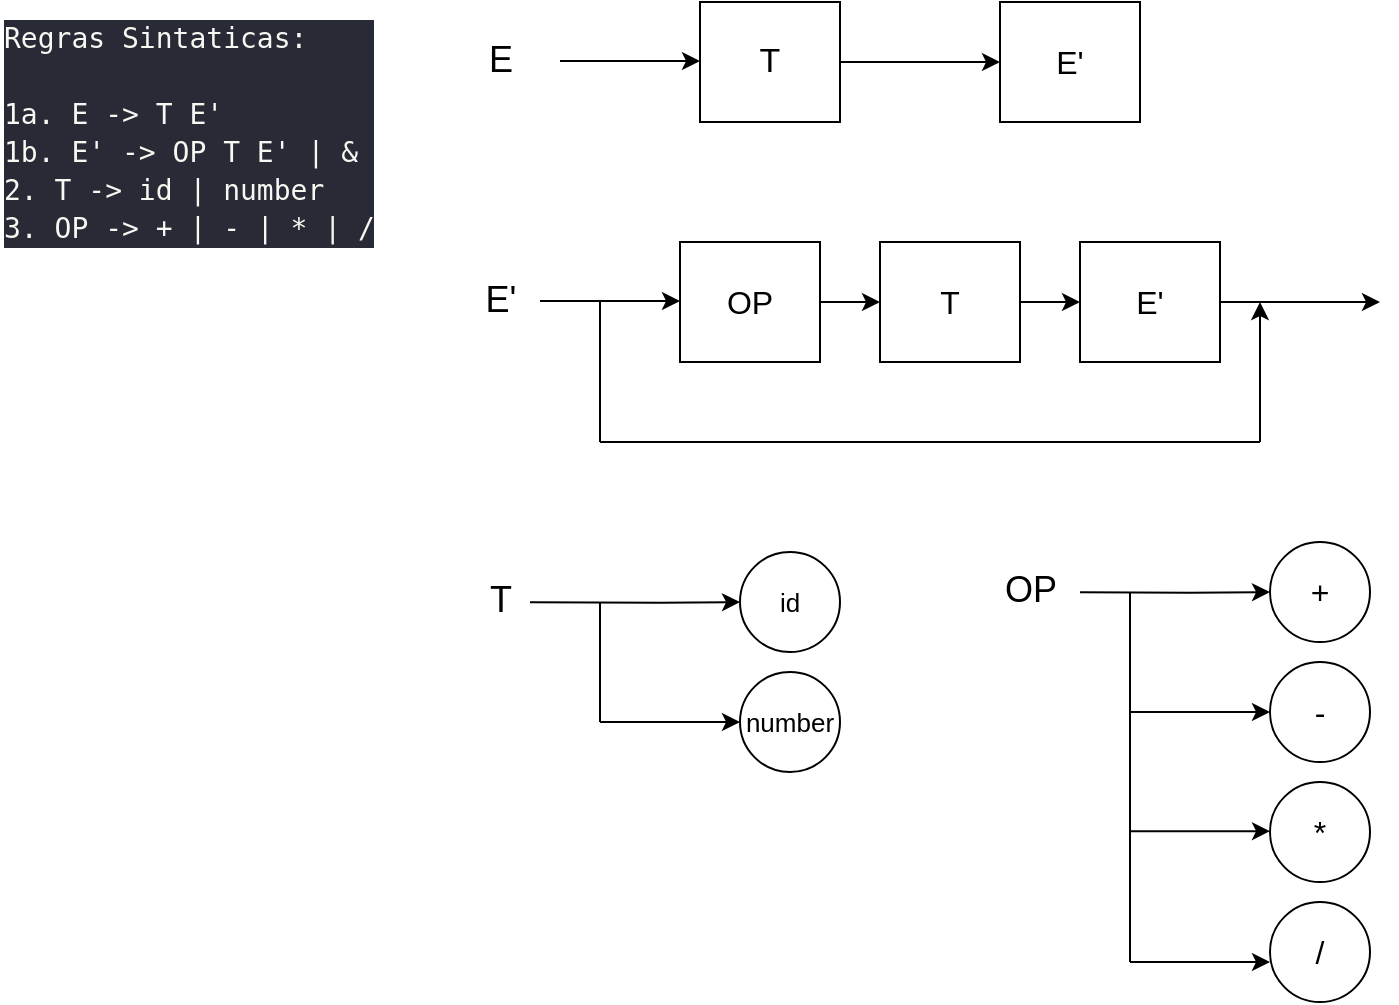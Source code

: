<mxfile version="21.7.5" type="device">
  <diagram name="Page-1" id="C3P9w4WGBIDJ-o42MPhu">
    <mxGraphModel dx="1114" dy="690" grid="1" gridSize="10" guides="1" tooltips="1" connect="1" arrows="1" fold="1" page="1" pageScale="1" pageWidth="850" pageHeight="1100" math="0" shadow="0">
      <root>
        <mxCell id="0" />
        <mxCell id="1" parent="0" />
        <mxCell id="IVfBlr3fboWIBn2xAxWA-4" value="" style="edgeStyle=orthogonalEdgeStyle;rounded=0;orthogonalLoop=1;jettySize=auto;html=1;" edge="1" parent="1" source="IVfBlr3fboWIBn2xAxWA-1" target="IVfBlr3fboWIBn2xAxWA-3">
          <mxGeometry relative="1" as="geometry" />
        </mxCell>
        <mxCell id="IVfBlr3fboWIBn2xAxWA-1" value="&lt;font style=&quot;font-size: 17px;&quot;&gt;T&lt;/font&gt;" style="rounded=0;whiteSpace=wrap;html=1;" vertex="1" parent="1">
          <mxGeometry x="360" y="10" width="70" height="60" as="geometry" />
        </mxCell>
        <mxCell id="IVfBlr3fboWIBn2xAxWA-2" value="" style="endArrow=classic;html=1;rounded=0;" edge="1" parent="1">
          <mxGeometry width="50" height="50" relative="1" as="geometry">
            <mxPoint x="290" y="39.5" as="sourcePoint" />
            <mxPoint x="360" y="39.5" as="targetPoint" />
          </mxGeometry>
        </mxCell>
        <mxCell id="IVfBlr3fboWIBn2xAxWA-3" value="&lt;font style=&quot;font-size: 16px;&quot;&gt;E&#39;&lt;/font&gt;" style="rounded=0;whiteSpace=wrap;html=1;" vertex="1" parent="1">
          <mxGeometry x="510" y="10" width="70" height="60" as="geometry" />
        </mxCell>
        <mxCell id="IVfBlr3fboWIBn2xAxWA-5" value="&lt;p style=&quot;line-height: 120%;&quot;&gt;&lt;font style=&quot;font-size: 18px;&quot;&gt;E&lt;/font&gt;&lt;/p&gt;" style="text;html=1;align=center;verticalAlign=middle;resizable=0;points=[];autosize=1;strokeColor=none;fillColor=none;" vertex="1" parent="1">
          <mxGeometry x="240" y="15" width="40" height="50" as="geometry" />
        </mxCell>
        <mxCell id="IVfBlr3fboWIBn2xAxWA-6" value="&lt;div style=&quot;color: rgb(248, 248, 242); background-color: rgb(40, 42, 54); font-family: &amp;quot;Fira Code&amp;quot;, &amp;quot;Droid Sans Mono&amp;quot;, &amp;quot;monospace&amp;quot;, monospace; font-size: 14px; line-height: 19px;&quot;&gt;&lt;div&gt;Regras Sintaticas:&lt;/div&gt;&lt;div&gt;&lt;br&gt;&lt;/div&gt;&lt;div&gt;1a. E -&amp;gt; T E&#39;&lt;/div&gt;&lt;div&gt;1b. E&#39; -&amp;gt; OP T E&#39; | &amp;amp;&lt;/div&gt;&lt;div&gt;2.  T -&amp;gt; id | number&lt;/div&gt;&lt;div&gt;3. OP -&amp;gt; + | - | * | /&lt;/div&gt;&lt;/div&gt;" style="text;html=1;align=left;verticalAlign=middle;resizable=0;points=[];autosize=1;strokeColor=none;fillColor=none;" vertex="1" parent="1">
          <mxGeometry x="10" y="10" width="210" height="130" as="geometry" />
        </mxCell>
        <mxCell id="IVfBlr3fboWIBn2xAxWA-7" value="" style="edgeStyle=orthogonalEdgeStyle;rounded=0;orthogonalLoop=1;jettySize=auto;html=1;" edge="1" parent="1" source="IVfBlr3fboWIBn2xAxWA-8" target="IVfBlr3fboWIBn2xAxWA-10">
          <mxGeometry relative="1" as="geometry" />
        </mxCell>
        <mxCell id="IVfBlr3fboWIBn2xAxWA-8" value="&lt;font style=&quot;font-size: 16px;&quot;&gt;OP&lt;/font&gt;" style="rounded=0;whiteSpace=wrap;html=1;" vertex="1" parent="1">
          <mxGeometry x="350" y="130" width="70" height="60" as="geometry" />
        </mxCell>
        <mxCell id="IVfBlr3fboWIBn2xAxWA-9" value="" style="endArrow=classic;html=1;rounded=0;" edge="1" parent="1">
          <mxGeometry width="50" height="50" relative="1" as="geometry">
            <mxPoint x="280" y="159.5" as="sourcePoint" />
            <mxPoint x="350" y="159.5" as="targetPoint" />
          </mxGeometry>
        </mxCell>
        <mxCell id="IVfBlr3fboWIBn2xAxWA-16" value="" style="edgeStyle=orthogonalEdgeStyle;rounded=0;orthogonalLoop=1;jettySize=auto;html=1;" edge="1" parent="1" source="IVfBlr3fboWIBn2xAxWA-10" target="IVfBlr3fboWIBn2xAxWA-15">
          <mxGeometry relative="1" as="geometry" />
        </mxCell>
        <mxCell id="IVfBlr3fboWIBn2xAxWA-10" value="&lt;font style=&quot;font-size: 16px;&quot;&gt;T&lt;/font&gt;" style="rounded=0;whiteSpace=wrap;html=1;" vertex="1" parent="1">
          <mxGeometry x="450" y="130" width="70" height="60" as="geometry" />
        </mxCell>
        <mxCell id="IVfBlr3fboWIBn2xAxWA-11" value="&lt;p style=&quot;line-height: 120%;&quot;&gt;&lt;font style=&quot;font-size: 18px;&quot;&gt;E&#39;&lt;/font&gt;&lt;/p&gt;" style="text;html=1;align=center;verticalAlign=middle;resizable=0;points=[];autosize=1;strokeColor=none;fillColor=none;" vertex="1" parent="1">
          <mxGeometry x="240" y="135" width="40" height="50" as="geometry" />
        </mxCell>
        <mxCell id="IVfBlr3fboWIBn2xAxWA-12" value="" style="endArrow=none;html=1;rounded=0;" edge="1" parent="1">
          <mxGeometry width="50" height="50" relative="1" as="geometry">
            <mxPoint x="310" y="160" as="sourcePoint" />
            <mxPoint x="310" y="230" as="targetPoint" />
          </mxGeometry>
        </mxCell>
        <mxCell id="IVfBlr3fboWIBn2xAxWA-19" value="" style="edgeStyle=orthogonalEdgeStyle;rounded=0;orthogonalLoop=1;jettySize=auto;html=1;" edge="1" parent="1" source="IVfBlr3fboWIBn2xAxWA-15">
          <mxGeometry relative="1" as="geometry">
            <mxPoint x="700" y="160" as="targetPoint" />
          </mxGeometry>
        </mxCell>
        <mxCell id="IVfBlr3fboWIBn2xAxWA-15" value="&lt;font style=&quot;font-size: 16px;&quot;&gt;E&#39;&lt;/font&gt;" style="rounded=0;whiteSpace=wrap;html=1;" vertex="1" parent="1">
          <mxGeometry x="550" y="130" width="70" height="60" as="geometry" />
        </mxCell>
        <mxCell id="IVfBlr3fboWIBn2xAxWA-17" value="" style="endArrow=none;html=1;rounded=0;" edge="1" parent="1">
          <mxGeometry width="50" height="50" relative="1" as="geometry">
            <mxPoint x="310" y="230" as="sourcePoint" />
            <mxPoint x="640" y="230" as="targetPoint" />
          </mxGeometry>
        </mxCell>
        <mxCell id="IVfBlr3fboWIBn2xAxWA-20" value="" style="endArrow=classic;html=1;rounded=0;" edge="1" parent="1">
          <mxGeometry width="50" height="50" relative="1" as="geometry">
            <mxPoint x="640" y="230" as="sourcePoint" />
            <mxPoint x="640" y="160" as="targetPoint" />
          </mxGeometry>
        </mxCell>
        <mxCell id="IVfBlr3fboWIBn2xAxWA-23" value="" style="endArrow=classic;html=1;rounded=0;" edge="1" parent="1" source="IVfBlr3fboWIBn2xAxWA-25">
          <mxGeometry width="50" height="50" relative="1" as="geometry">
            <mxPoint x="310" y="310" as="sourcePoint" />
            <mxPoint x="380" y="310" as="targetPoint" />
            <Array as="points">
              <mxPoint x="340" y="310.42" />
            </Array>
          </mxGeometry>
        </mxCell>
        <mxCell id="IVfBlr3fboWIBn2xAxWA-25" value="&lt;p style=&quot;line-height: 120%;&quot;&gt;&lt;span style=&quot;font-size: 18px;&quot;&gt;T&lt;/span&gt;&lt;/p&gt;" style="text;html=1;align=center;verticalAlign=middle;resizable=0;points=[];autosize=1;strokeColor=none;fillColor=none;" vertex="1" parent="1">
          <mxGeometry x="245" y="285" width="30" height="50" as="geometry" />
        </mxCell>
        <mxCell id="IVfBlr3fboWIBn2xAxWA-27" value="&lt;font style=&quot;font-size: 13px;&quot;&gt;id&lt;/font&gt;" style="ellipse;whiteSpace=wrap;html=1;aspect=fixed;" vertex="1" parent="1">
          <mxGeometry x="380" y="285" width="50" height="50" as="geometry" />
        </mxCell>
        <mxCell id="IVfBlr3fboWIBn2xAxWA-28" value="" style="endArrow=classic;html=1;rounded=0;" edge="1" parent="1">
          <mxGeometry width="50" height="50" relative="1" as="geometry">
            <mxPoint x="310" y="370" as="sourcePoint" />
            <mxPoint x="380" y="370" as="targetPoint" />
          </mxGeometry>
        </mxCell>
        <mxCell id="IVfBlr3fboWIBn2xAxWA-31" value="" style="endArrow=none;html=1;rounded=0;" edge="1" parent="1">
          <mxGeometry width="50" height="50" relative="1" as="geometry">
            <mxPoint x="310" y="310" as="sourcePoint" />
            <mxPoint x="310" y="370" as="targetPoint" />
          </mxGeometry>
        </mxCell>
        <mxCell id="IVfBlr3fboWIBn2xAxWA-32" value="&lt;font style=&quot;font-size: 13px;&quot;&gt;number&lt;/font&gt;" style="ellipse;whiteSpace=wrap;html=1;aspect=fixed;" vertex="1" parent="1">
          <mxGeometry x="380" y="345" width="50" height="50" as="geometry" />
        </mxCell>
        <mxCell id="IVfBlr3fboWIBn2xAxWA-34" value="" style="endArrow=classic;html=1;rounded=0;" edge="1" parent="1" source="IVfBlr3fboWIBn2xAxWA-35">
          <mxGeometry width="50" height="50" relative="1" as="geometry">
            <mxPoint x="575" y="305" as="sourcePoint" />
            <mxPoint x="645" y="305" as="targetPoint" />
            <Array as="points">
              <mxPoint x="605" y="305.42" />
            </Array>
          </mxGeometry>
        </mxCell>
        <mxCell id="IVfBlr3fboWIBn2xAxWA-35" value="&lt;p style=&quot;line-height: 120%;&quot;&gt;&lt;span style=&quot;font-size: 18px;&quot;&gt;OP&lt;/span&gt;&lt;/p&gt;" style="text;html=1;align=center;verticalAlign=middle;resizable=0;points=[];autosize=1;strokeColor=none;fillColor=none;" vertex="1" parent="1">
          <mxGeometry x="500" y="280" width="50" height="50" as="geometry" />
        </mxCell>
        <mxCell id="IVfBlr3fboWIBn2xAxWA-36" value="+" style="ellipse;whiteSpace=wrap;html=1;aspect=fixed;fontSize=16;" vertex="1" parent="1">
          <mxGeometry x="645" y="280" width="50" height="50" as="geometry" />
        </mxCell>
        <mxCell id="IVfBlr3fboWIBn2xAxWA-37" value="" style="endArrow=classic;html=1;rounded=0;" edge="1" parent="1">
          <mxGeometry width="50" height="50" relative="1" as="geometry">
            <mxPoint x="575" y="365" as="sourcePoint" />
            <mxPoint x="645" y="365" as="targetPoint" />
          </mxGeometry>
        </mxCell>
        <mxCell id="IVfBlr3fboWIBn2xAxWA-38" value="" style="endArrow=none;html=1;rounded=0;" edge="1" parent="1">
          <mxGeometry width="50" height="50" relative="1" as="geometry">
            <mxPoint x="575" y="305" as="sourcePoint" />
            <mxPoint x="575" y="490" as="targetPoint" />
          </mxGeometry>
        </mxCell>
        <mxCell id="IVfBlr3fboWIBn2xAxWA-39" value="&lt;font style=&quot;font-size: 16px;&quot;&gt;-&lt;/font&gt;" style="ellipse;whiteSpace=wrap;html=1;aspect=fixed;" vertex="1" parent="1">
          <mxGeometry x="645" y="340" width="50" height="50" as="geometry" />
        </mxCell>
        <mxCell id="IVfBlr3fboWIBn2xAxWA-40" value="" style="endArrow=classic;html=1;rounded=0;" edge="1" parent="1">
          <mxGeometry width="50" height="50" relative="1" as="geometry">
            <mxPoint x="575" y="424.58" as="sourcePoint" />
            <mxPoint x="645" y="424.58" as="targetPoint" />
          </mxGeometry>
        </mxCell>
        <mxCell id="IVfBlr3fboWIBn2xAxWA-41" value="&lt;font style=&quot;font-size: 16px;&quot;&gt;*&lt;/font&gt;" style="ellipse;whiteSpace=wrap;html=1;aspect=fixed;" vertex="1" parent="1">
          <mxGeometry x="645" y="400" width="50" height="50" as="geometry" />
        </mxCell>
        <mxCell id="IVfBlr3fboWIBn2xAxWA-43" value="" style="endArrow=classic;html=1;rounded=0;" edge="1" parent="1">
          <mxGeometry width="50" height="50" relative="1" as="geometry">
            <mxPoint x="575" y="490" as="sourcePoint" />
            <mxPoint x="645" y="490" as="targetPoint" />
          </mxGeometry>
        </mxCell>
        <mxCell id="IVfBlr3fboWIBn2xAxWA-44" value="&lt;font style=&quot;font-size: 16px;&quot;&gt;/&lt;/font&gt;" style="ellipse;whiteSpace=wrap;html=1;aspect=fixed;" vertex="1" parent="1">
          <mxGeometry x="645" y="460" width="50" height="50" as="geometry" />
        </mxCell>
      </root>
    </mxGraphModel>
  </diagram>
</mxfile>
